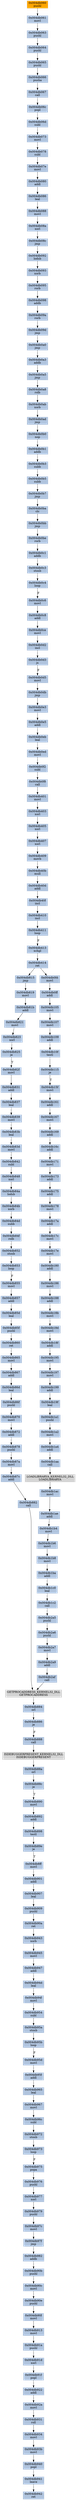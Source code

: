 strict digraph G {
	graph [bgcolor=transparent,
		name=G
	];
	node [color=lightsteelblue,
		fillcolor=lightsteelblue,
		shape=rectangle,
		style=filled
	];
	"0x004db0c4"	[label="0x004db0c4
loop"];
	"0x004db0c6"	[label="0x004db0c6
movl"];
	"0x004db0c4" -> "0x004db0c6"	[color="#000000",
		label=F];
	"0x004db180"	[label="0x004db180
addl"];
	"0x004db186"	[label="0x004db186
movl"];
	"0x004db180" -> "0x004db186"	[color="#000000"];
	"0x004db088"	[label="0x004db088
movl"];
	"0x004db08a"	[label="0x004db08a
xorl"];
	"0x004db088" -> "0x004db08a"	[color="#000000"];
	"0x004db84d"	[label="0x004db84d
subb"];
	"0x004db84f"	[label="0x004db84f
rolb"];
	"0x004db84d" -> "0x004db84f"	[color="#000000"];
	"0x004db870"	[label="0x004db870
movl"];
	"0x004db872"	[label="0x004db872
addl"];
	"0x004db870" -> "0x004db872"	[color="#000000"];
	"0x004db867"	[label="0x004db867
addl"];
	"0x004db86d"	[label="0x004db86d
leal"];
	"0x004db867" -> "0x004db86d"	[color="#000000"];
	"0x004db86f"	[label="0x004db86f
pushl"];
	"0x004db86d" -> "0x004db86f"	[color="#000000"];
	"0x004db17e"	[label="0x004db17e
movl"];
	"0x004db17e" -> "0x004db180"	[color="#000000"];
	"0x004db073"	[label="0x004db073
movl"];
	"0x004db078"	[label="0x004db078
subl"];
	"0x004db073" -> "0x004db078"	[color="#000000"];
	"0x004db954"	[label="0x004db954
subl"];
	"0x004db95a"	[label="0x004db95a
stosb"];
	"0x004db954" -> "0x004db95a"	[color="#000000"];
	"0x004db973"	[label="0x004db973
loop"];
	"0x004db975"	[label="0x004db975
popa"];
	"0x004db973" -> "0x004db975"	[color="#000000",
		label=F];
	"0x004db0e3"	[label="0x004db0e3
movl"];
	"0x004db0e5"	[label="0x004db0e5
addl"];
	"0x004db0e3" -> "0x004db0e5"	[color="#000000"];
	"0x004db169"	[label="0x004db169
addl"];
	"0x004db16c"	[label="0x004db16c
addl"];
	"0x004db169" -> "0x004db16c"	[color="#000000"];
	"0x004db901"	[label="0x004db901
addl"];
	"0x004db907"	[label="0x004db907
leal"];
	"0x004db901" -> "0x004db907"	[color="#000000"];
	"0x004db0b1"	[label="0x004db0b1
addb"];
	"0x004db0b3"	[label="0x004db0b3
subb"];
	"0x004db0b1" -> "0x004db0b3"	[color="#000000"];
	"0x004db848"	[label="0x004db848
xorl"];
	"0x004db84a"	[label="0x004db84a
lodsb"];
	"0x004db848" -> "0x004db84a"	[color="#000000"];
	"0x004db0ff"	[label="0x004db0ff
addl"];
	"0x004db105"	[label="0x004db105
movl"];
	"0x004db0ff" -> "0x004db105"	[color="#000000"];
	"0x004db171"	[label="0x004db171
movl"];
	"0x004db16c" -> "0x004db171"	[color="#000000"];
	"0x004db2a7"	[label="0x004db2a7
movl"];
	"0x004db2a9"	[label="0x004db2a9
addl"];
	"0x004db2a7" -> "0x004db2a9"	[color="#000000"];
	"0x004db0d5"	[label="0x004db0d5
movl"];
	"0x004db0db"	[label="0x004db0db
jmp"];
	"0x004db0d5" -> "0x004db0db"	[color="#000000"];
	"0x004db95d"	[label="0x004db95d
movl"];
	"0x004db95f"	[label="0x004db95f
addl"];
	"0x004db95d" -> "0x004db95f"	[color="#000000"];
	"0x004db823"	[label="0x004db823
xorl"];
	"0x004db825"	[label="0x004db825
je"];
	"0x004db823" -> "0x004db825"	[color="#000000"];
	"0x004db81b"	[label="0x004db81b
addl"];
	"0x004db821"	[label="0x004db821
movl"];
	"0x004db81b" -> "0x004db821"	[color="#000000"];
	"0x004db09a"	[label="0x004db09a
rorb"];
	"0x004db09d"	[label="0x004db09d
jmp"];
	"0x004db09a" -> "0x004db09d"	[color="#000000"];
	"0x004db93b"	[label="0x004db93b
movl"];
	"0x004db940"	[label="0x004db940
popl"];
	"0x004db93b" -> "0x004db940"	[color="#000000"];
	"0x004db86f" -> "0x004db870"	[color="#000000"];
	"0x004db0b5"	[label="0x004db0b5
subb"];
	"0x004db0b3" -> "0x004db0b5"	[color="#000000"];
	"0x004db943"	[label="0x004db943
xorb"];
	"0x004db945"	[label="0x004db945
movl"];
	"0x004db943" -> "0x004db945"	[color="#000000"];
	"0x004db115"	[label="0x004db115
je"];
	"0x004db15f"	[label="0x004db15f
movl"];
	"0x004db115" -> "0x004db15f"	[color="#000000",
		label=T];
	"0x004db982"	[label="0x004db982
addb"];
	"0x004db90b"	[label="0x004db90b
pushl"];
	"0x004db982" -> "0x004db90b"	[color="#000000"];
	"0x004db188"	[label="0x004db188
addl"];
	"0x004db186" -> "0x004db188"	[color="#000000"];
	"0x004db06d"	[label="0x004db06d
subl"];
	"0x004db06d" -> "0x004db073"	[color="#000000"];
	"0x004db161"	[label="0x004db161
addl"];
	"0x004db15f" -> "0x004db161"	[color="#000000"];
	"0x004db839"	[label="0x004db839
movl"];
	"0x004db83b"	[label="0x004db83b
leal"];
	"0x004db839" -> "0x004db83b"	[color="#000000"];
	"0x004db167"	[label="0x004db167
movl"];
	"0x004db161" -> "0x004db167"	[color="#000000"];
	"0x004db0d3"	[label="0x004db0d3
js"];
	"0x004db0d3" -> "0x004db0d5"	[color="#000000",
		label=F];
	"0x004db82f"	[label="0x004db82f
movl"];
	"0x004db831"	[label="0x004db831
addl"];
	"0x004db82f" -> "0x004db831"	[color="#000000"];
	"0x004db40b"	[label="0x004db40b
mull"];
	"0x004db40d"	[label="0x004db40d
addl"];
	"0x004db40b" -> "0x004db40d"	[color="#000000"];
	"0x004db94f"	[label="0x004db94f
movl"];
	"0x004db94f" -> "0x004db954"	[color="#000000"];
	LOADLIBRARYA_KERNEL32_DLL	[color=lightgrey,
		fillcolor=lightgrey,
		label="LOADLIBRARYA_KERNEL32_DLL
LOADLIBRARYA"];
	"0x004db1ac"	[label="0x004db1ac
movl"];
	LOADLIBRARYA_KERNEL32_DLL -> "0x004db1ac"	[color="#000000"];
	"0x004db2a6"	[label="0x004db2a6
pushl"];
	"0x004db2a6" -> "0x004db2a7"	[color="#000000"];
	"0x004db852"	[label="0x004db852
stosb"];
	"0x004db84f" -> "0x004db852"	[color="#000000"];
	"0x004db175"	[label="0x004db175
addl"];
	"0x004db178"	[label="0x004db178
movl"];
	"0x004db175" -> "0x004db178"	[color="#000000"];
	"0x004db18b"	[label="0x004db18b
movl"];
	"0x004db18d"	[label="0x004db18d
movl"];
	"0x004db18b" -> "0x004db18d"	[color="#000000"];
	"0x004db08c"	[label="0x004db08c
jmp"];
	"0x004db08a" -> "0x004db08c"	[color="#000000"];
	"0x004db976"	[label="0x004db976
pushl"];
	"0x004db975" -> "0x004db976"	[color="#000000"];
	"0x004db405"	[label="0x004db405
xorl"];
	"0x004db407"	[label="0x004db407
xorl"];
	"0x004db405" -> "0x004db407"	[color="#000000"];
	"0x004db878"	[label="0x004db878
pushl"];
	"0x004db87a"	[label="0x004db87a
movl"];
	"0x004db878" -> "0x004db87a"	[color="#000000"];
	"0x004db886"	[label="0x004db886
je"];
	"0x004db888"	[label="0x004db888
call"];
	"0x004db886" -> "0x004db888"	[color="#000000",
		label=F];
	"0x004db092"	[label="0x004db092
lodsb"];
	"0x004db093"	[label="0x004db093
xorb"];
	"0x004db092" -> "0x004db093"	[color="#000000"];
	"0x004db066"	[label="0x004db066
pusha"];
	"0x004db067"	[label="0x004db067
call"];
	"0x004db066" -> "0x004db067"	[color="#000000"];
	"0x004db837"	[label="0x004db837
leal"];
	"0x004db837" -> "0x004db839"	[color="#000000"];
	"0x004db06c"	[label="0x004db06c
popl"];
	"0x004db067" -> "0x004db06c"	[color="#000000"];
	"0x004db872" -> "0x004db878"	[color="#000000"];
	"0x004db1b8"	[label="0x004db1b8
movl"];
	"0x004db1ba"	[label="0x004db1ba
addl"];
	"0x004db1b8" -> "0x004db1ba"	[color="#000000"];
	"0x004db853"	[label="0x004db853
loop"];
	"0x004db855"	[label="0x004db855
movl"];
	"0x004db853" -> "0x004db855"	[color="#000000",
		label=F];
	"0x004db1ae"	[label="0x004db1ae
addl"];
	"0x004db1ac" -> "0x004db1ae"	[color="#000000"];
	"0x004db409"	[label="0x004db409
movb"];
	"0x004db407" -> "0x004db409"	[color="#000000"];
	"0x004db098"	[label="0x004db098
addb"];
	"0x004db098" -> "0x004db09a"	[color="#000000"];
	"0x004db947"	[label="0x004db947
addl"];
	"0x004db945" -> "0x004db947"	[color="#000000"];
	"0x004db109"	[label="0x004db109
addl"];
	"0x004db10f"	[label="0x004db10f
testl"];
	"0x004db109" -> "0x004db10f"	[color="#000000"];
	"0x004db0a0"	[label="0x004db0a0
jmp"];
	"0x004db09d" -> "0x004db0a0"	[color="#000000"];
	"0x004db10f" -> "0x004db115"	[color="#000000"];
	"0x004db0eb"	[label="0x004db0eb
leal"];
	"0x004db0e5" -> "0x004db0eb"	[color="#000000"];
	"0x004db060"	[color=lightgrey,
		fillcolor=orange,
		label="0x004db060
pushl"];
	"0x004db061"	[label="0x004db061
movl"];
	"0x004db060" -> "0x004db061"	[color="#000000"];
	ISDEBUGGERPRESENT_KERNEL32_DLL	[color=lightgrey,
		fillcolor=lightgrey,
		label="ISDEBUGGERPRESENT_KERNEL32_DLL
ISDEBUGGERPRESENT"];
	"0x004db88a"	[label="0x004db88a
orl"];
	ISDEBUGGERPRESENT_KERNEL32_DLL -> "0x004db88a"	[color="#000000"];
	"0x004db91a"	[label="0x004db91a
pushl"];
	"0x004db91d"	[label="0x004db91d
xorl"];
	"0x004db91a" -> "0x004db91d"	[color="#000000"];
	"0x004db17c"	[label="0x004db17c
movl"];
	"0x004db17c" -> "0x004db17e"	[color="#000000"];
	"0x004db063"	[label="0x004db063
pushl"];
	"0x004db064"	[label="0x004db064
pushl"];
	"0x004db063" -> "0x004db064"	[color="#000000"];
	"0x004db1b6"	[label="0x004db1b6
movl"];
	"0x004db1b6" -> "0x004db1b8"	[color="#000000"];
	"0x004db91f"	[label="0x004db91f
popl"];
	"0x004db91d" -> "0x004db91f"	[color="#000000"];
	"0x004db95b"	[label="0x004db95b
loop"];
	"0x004db95b" -> "0x004db95d"	[color="#000000",
		label=F];
	"0x004db197"	[label="0x004db197
movl"];
	"0x004db199"	[label="0x004db199
addl"];
	"0x004db197" -> "0x004db199"	[color="#000000"];
	"0x004db857"	[label="0x004db857
addl"];
	"0x004db85d"	[label="0x004db85d
leal"];
	"0x004db857" -> "0x004db85d"	[color="#000000"];
	"0x004db0c3"	[label="0x004db0c3
stosb"];
	"0x004db0c3" -> "0x004db0c4"	[color="#000000"];
	"0x004db0ce"	[label="0x004db0ce
movl"];
	"0x004db0d2"	[label="0x004db0d2
incl"];
	"0x004db0ce" -> "0x004db0d2"	[color="#000000"];
	"0x004db852" -> "0x004db853"	[color="#000000"];
	"0x004db17a"	[label="0x004db17a
addl"];
	"0x004db178" -> "0x004db17a"	[color="#000000"];
	"0x004db0bb"	[label="0x004db0bb
jmp"];
	"0x004db0be"	[label="0x004db0be
rorb"];
	"0x004db0bb" -> "0x004db0be"	[color="#000000"];
	"0x004db061" -> "0x004db063"	[color="#000000"];
	"0x004db18f"	[label="0x004db18f
addl"];
	"0x004db18d" -> "0x004db18f"	[color="#000000"];
	"0x004db403"	[label="0x004db403
xorl"];
	"0x004db403" -> "0x004db405"	[color="#000000"];
	"0x004db0ad"	[label="0x004db0ad
jmp"];
	"0x004db0b0"	[label="0x004db0b0
nop"];
	"0x004db0ad" -> "0x004db0b0"	[color="#000000"];
	"0x004db95a" -> "0x004db95b"	[color="#000000"];
	"0x004db410"	[label="0x004db410
incl"];
	"0x004db411"	[label="0x004db411
loop"];
	"0x004db410" -> "0x004db411"	[color="#000000"];
	"0x004db979"	[label="0x004db979
pushl"];
	"0x004db97c"	[label="0x004db97c
movl"];
	"0x004db979" -> "0x004db97c"	[color="#000000"];
	"0x004db934"	[label="0x004db934
movl"];
	"0x004db934" -> "0x004db93b"	[color="#000000"];
	"0x004db0a5"	[label="0x004db0a5
jmp"];
	"0x004db0a8"	[label="0x004db0a8
rolb"];
	"0x004db0a5" -> "0x004db0a8"	[color="#000000"];
	"0x004db90c"	[label="0x004db90c
movl"];
	"0x004db90e"	[label="0x004db90e
pushl"];
	"0x004db90c" -> "0x004db90e"	[color="#000000"];
	"0x004db0c8"	[label="0x004db0c8
addl"];
	"0x004db0c8" -> "0x004db0ce"	[color="#000000"];
	"0x004db095"	[label="0x004db095
rorb"];
	"0x004db093" -> "0x004db095"	[color="#000000"];
	"0x004db815"	[label="0x004db815
jmp"];
	"0x004db819"	[label="0x004db819
movl"];
	"0x004db815" -> "0x004db819"	[color="#000000"];
	"0x004db942"	[label="0x004db942
ret"];
	"0x004db06c" -> "0x004db06d"	[color="#000000"];
	"0x004db83d"	[label="0x004db83d
movl"];
	"0x004db842"	[label="0x004db842
subl"];
	"0x004db83d" -> "0x004db842"	[color="#000000"];
	"0x004db913"	[label="0x004db913
movl"];
	"0x004db913" -> "0x004db91a"	[color="#000000"];
	"0x004db909"	[label="0x004db909
pushl"];
	"0x004db90a"	[label="0x004db90a
ret"];
	"0x004db909" -> "0x004db90a"	[color="#000000"];
	"0x004db173"	[label="0x004db173
addl"];
	"0x004db171" -> "0x004db173"	[color="#000000"];
	"0x004db07e"	[label="0x004db07e
movl"];
	"0x004db078" -> "0x004db07e"	[color="#000000"];
	"0x004db831" -> "0x004db837"	[color="#000000"];
	"0x004db17a" -> "0x004db17c"	[color="#000000"];
	"0x004db195"	[label="0x004db195
movl"];
	"0x004db195" -> "0x004db197"	[color="#000000"];
	"0x004db825" -> "0x004db82f"	[color="#000000",
		label=T];
	"0x004db0c1"	[label="0x004db0c1
addb"];
	"0x004db0be" -> "0x004db0c1"	[color="#000000"];
	"0x004db065"	[label="0x004db065
pushl"];
	"0x004db065" -> "0x004db066"	[color="#000000"];
	"0x004db941"	[label="0x004db941
leave"];
	"0x004db940" -> "0x004db941"	[color="#000000"];
	"0x004db83b" -> "0x004db83d"	[color="#000000"];
	"0x004db96c"	[label="0x004db96c
subl"];
	"0x004db972"	[label="0x004db972
stosb"];
	"0x004db96c" -> "0x004db972"	[color="#000000"];
	"0x004db97f"	[label="0x004db97f
jmp"];
	"0x004db97c" -> "0x004db97f"	[color="#000000"];
	"0x004db413"	[label="0x004db413
xchgl"];
	"0x004db411" -> "0x004db413"	[color="#000000",
		label=F];
	"0x004db107"	[label="0x004db107
movl"];
	"0x004db107" -> "0x004db109"	[color="#000000"];
	"0x004db882"	[label="0x004db882
call"];
	GETPROCADDRESS_KERNEL32_DLL	[color=lightgrey,
		fillcolor=lightgrey,
		label="GETPROCADDRESS_KERNEL32_DLL
GETPROCADDRESS"];
	"0x004db882" -> GETPROCADDRESS_KERNEL32_DLL	[color="#000000"];
	"0x004db0a3"	[label="0x004db0a3
addb"];
	"0x004db0a0" -> "0x004db0a3"	[color="#000000"];
	"0x004db90b" -> "0x004db90c"	[color="#000000"];
	"0x004db842" -> "0x004db848"	[color="#000000"];
	"0x004db821" -> "0x004db823"	[color="#000000"];
	"0x004db1b4"	[label="0x004db1b4
movl"];
	"0x004db1ae" -> "0x004db1b4"	[color="#000000"];
	"0x004db819" -> "0x004db81b"	[color="#000000"];
	"0x004db0f2"	[label="0x004db0f2
subl"];
	"0x004db0f8"	[label="0x004db0f8
call"];
	"0x004db0f2" -> "0x004db0f8"	[color="#000000"];
	"0x004db0db" -> "0x004db0e3"	[color="#000000"];
	"0x004db1aa"	[label="0x004db1aa
call"];
	"0x004db1aa" -> LOADLIBRARYA_KERNEL32_DLL	[color="#000000"];
	"0x004db167" -> "0x004db169"	[color="#000000"];
	"0x004db414"	[label="0x004db414
ret"];
	"0x004db413" -> "0x004db414"	[color="#000000"];
	"0x004db0ab"	[label="0x004db0ab
xorb"];
	"0x004db0a8" -> "0x004db0ab"	[color="#000000"];
	"0x004db88c"	[label="0x004db88c
je"];
	"0x004db890"	[label="0x004db890
movl"];
	"0x004db88c" -> "0x004db890"	[color="#000000",
		label=T];
	"0x004db892"	[label="0x004db892
addl"];
	"0x004db890" -> "0x004db892"	[color="#000000"];
	"0x004db19f"	[label="0x004db19f
leal"];
	"0x004db199" -> "0x004db19f"	[color="#000000"];
	"0x004db94d"	[label="0x004db94d
leal"];
	"0x004db94d" -> "0x004db94f"	[color="#000000"];
	"0x004db18f" -> "0x004db195"	[color="#000000"];
	"0x004db87c"	[label="0x004db87c
addl"];
	"0x004db87a" -> "0x004db87c"	[color="#000000"];
	"0x004db0c1" -> "0x004db0c3"	[color="#000000"];
	"0x004db947" -> "0x004db94d"	[color="#000000"];
	"0x004db105" -> "0x004db107"	[color="#000000"];
	"0x004db88a" -> "0x004db88c"	[color="#000000"];
	"0x004db922"	[label="0x004db922
addl"];
	"0x004db91f" -> "0x004db922"	[color="#000000"];
	"0x004db40f"	[label="0x004db40f
incl"];
	"0x004db40d" -> "0x004db40f"	[color="#000000"];
	"0x004db907" -> "0x004db909"	[color="#000000"];
	"0x004db0ba"	[label="0x004db0ba
clc"];
	"0x004db0ba" -> "0x004db0bb"	[color="#000000"];
	"0x004db90f"	[label="0x004db90f
movl"];
	"0x004db90e" -> "0x004db90f"	[color="#000000"];
	"0x004db2af"	[label="0x004db2af
call"];
	"0x004db2a9" -> "0x004db2af"	[color="#000000"];
	"0x004db85f"	[label="0x004db85f
pushl"];
	"0x004db85d" -> "0x004db85f"	[color="#000000"];
	"0x004db884"	[label="0x004db884
orl"];
	GETPROCADDRESS_KERNEL32_DLL -> "0x004db884"	[color="#000000"];
	"0x004db860"	[label="0x004db860
ret"];
	"0x004db865"	[label="0x004db865
movl"];
	"0x004db860" -> "0x004db865"	[color="#000000"];
	"0x004db0d2" -> "0x004db0d3"	[color="#000000"];
	"0x004db2af" -> GETPROCADDRESS_KERNEL32_DLL	[color="#000000"];
	"0x004db967"	[label="0x004db967
movl"];
	"0x004db967" -> "0x004db96c"	[color="#000000"];
	"0x004db855" -> "0x004db857"	[color="#000000"];
	"0x004db977"	[label="0x004db977
xorl"];
	"0x004db976" -> "0x004db977"	[color="#000000"];
	"0x004db1c0"	[label="0x004db1c0
leal"];
	"0x004db1ba" -> "0x004db1c0"	[color="#000000"];
	"0x004db40f" -> "0x004db410"	[color="#000000"];
	"0x004db965"	[label="0x004db965
leal"];
	"0x004db95f" -> "0x004db965"	[color="#000000"];
	"0x004db888" -> ISDEBUGGERPRESENT_KERNEL32_DLL	[color="#000000"];
	"0x004db086"	[label="0x004db086
leal"];
	"0x004db086" -> "0x004db088"	[color="#000000"];
	"0x004db1c2"	[label="0x004db1c2
call"];
	"0x004db1c0" -> "0x004db1c2"	[color="#000000"];
	"0x004db409" -> "0x004db40b"	[color="#000000"];
	"0x004db931"	[label="0x004db931
roll"];
	"0x004db931" -> "0x004db934"	[color="#000000"];
	"0x004db401"	[label="0x004db401
movl"];
	"0x004db0f8" -> "0x004db401"	[color="#000000"];
	"0x004db414" -> "0x004db815"	[color="#000000"];
	"0x004db0fd"	[label="0x004db0fd
movl"];
	"0x004db414" -> "0x004db0fd"	[color="#000000"];
	"0x004db095" -> "0x004db098"	[color="#000000"];
	"0x004db865" -> "0x004db867"	[color="#000000"];
	"0x004db90a" -> "0x004db943"	[color="#000000"];
	"0x004db977" -> "0x004db979"	[color="#000000"];
	"0x004db972" -> "0x004db973"	[color="#000000"];
	"0x004db064" -> "0x004db065"	[color="#000000"];
	"0x004db1a4"	[label="0x004db1a4
addl"];
	"0x004db1a4" -> "0x004db1aa"	[color="#000000"];
	"0x004db1a2"	[label="0x004db1a2
movl"];
	"0x004db1a2" -> "0x004db1a4"	[color="#000000"];
	"0x004db97f" -> "0x004db982"	[color="#000000"];
	"0x004db8ff"	[label="0x004db8ff
movl"];
	"0x004db8ff" -> "0x004db901"	[color="#000000"];
	"0x004db1b4" -> "0x004db1b6"	[color="#000000"];
	"0x004db08c" -> "0x004db092"	[color="#000000"];
	"0x004db0fd" -> "0x004db0ff"	[color="#000000"];
	"0x004db87c" -> "0x004db882"	[color="#000000"];
	"0x004db84b"	[label="0x004db84b
xorb"];
	"0x004db84b" -> "0x004db84d"	[color="#000000"];
	"0x004db080"	[label="0x004db080
addl"];
	"0x004db07e" -> "0x004db080"	[color="#000000"];
	"0x004db2a5"	[label="0x004db2a5
pushl"];
	"0x004db2a5" -> "0x004db2a6"	[color="#000000"];
	"0x004db0b7"	[label="0x004db0b7
jmp"];
	"0x004db0b5" -> "0x004db0b7"	[color="#000000"];
	"0x004db898"	[label="0x004db898
testl"];
	"0x004db892" -> "0x004db898"	[color="#000000"];
	"0x004db965" -> "0x004db967"	[color="#000000"];
	"0x004db884" -> "0x004db886"	[color="#000000"];
	"0x004db92a"	[label="0x004db92a
movl"];
	"0x004db92a" -> "0x004db931"	[color="#000000"];
	"0x004db0b0" -> "0x004db0b1"	[color="#000000"];
	"0x004db85f" -> "0x004db860"	[color="#000000"];
	"0x004db1c2" -> "0x004db2a5"	[color="#000000"];
	"0x004db188" -> "0x004db18b"	[color="#000000"];
	"0x004db84a" -> "0x004db84b"	[color="#000000"];
	"0x004db1a1"	[label="0x004db1a1
pushl"];
	"0x004db19f" -> "0x004db1a1"	[color="#000000"];
	"0x004db080" -> "0x004db086"	[color="#000000"];
	"0x004db1a1" -> "0x004db1a2"	[color="#000000"];
	"0x004db0a3" -> "0x004db0a5"	[color="#000000"];
	"0x004db0ed"	[label="0x004db0ed
movl"];
	"0x004db0ed" -> "0x004db0f2"	[color="#000000"];
	"0x004db401" -> "0x004db403"	[color="#000000"];
	"0x004db89e"	[label="0x004db89e
je"];
	"0x004db898" -> "0x004db89e"	[color="#000000"];
	"0x004db90f" -> "0x004db913"	[color="#000000"];
	"0x004db0eb" -> "0x004db0ed"	[color="#000000"];
	"0x004db922" -> "0x004db92a"	[color="#000000"];
	"0x004db89e" -> "0x004db8ff"	[color="#000000",
		label=T];
	"0x004db0b7" -> "0x004db0ba"	[color="#000000"];
	"0x004db173" -> "0x004db175"	[color="#000000"];
	"0x004db0c6" -> "0x004db0c8"	[color="#000000"];
	"0x004db0ab" -> "0x004db0ad"	[color="#000000"];
	"0x004db941" -> "0x004db942"	[color="#000000"];
}
